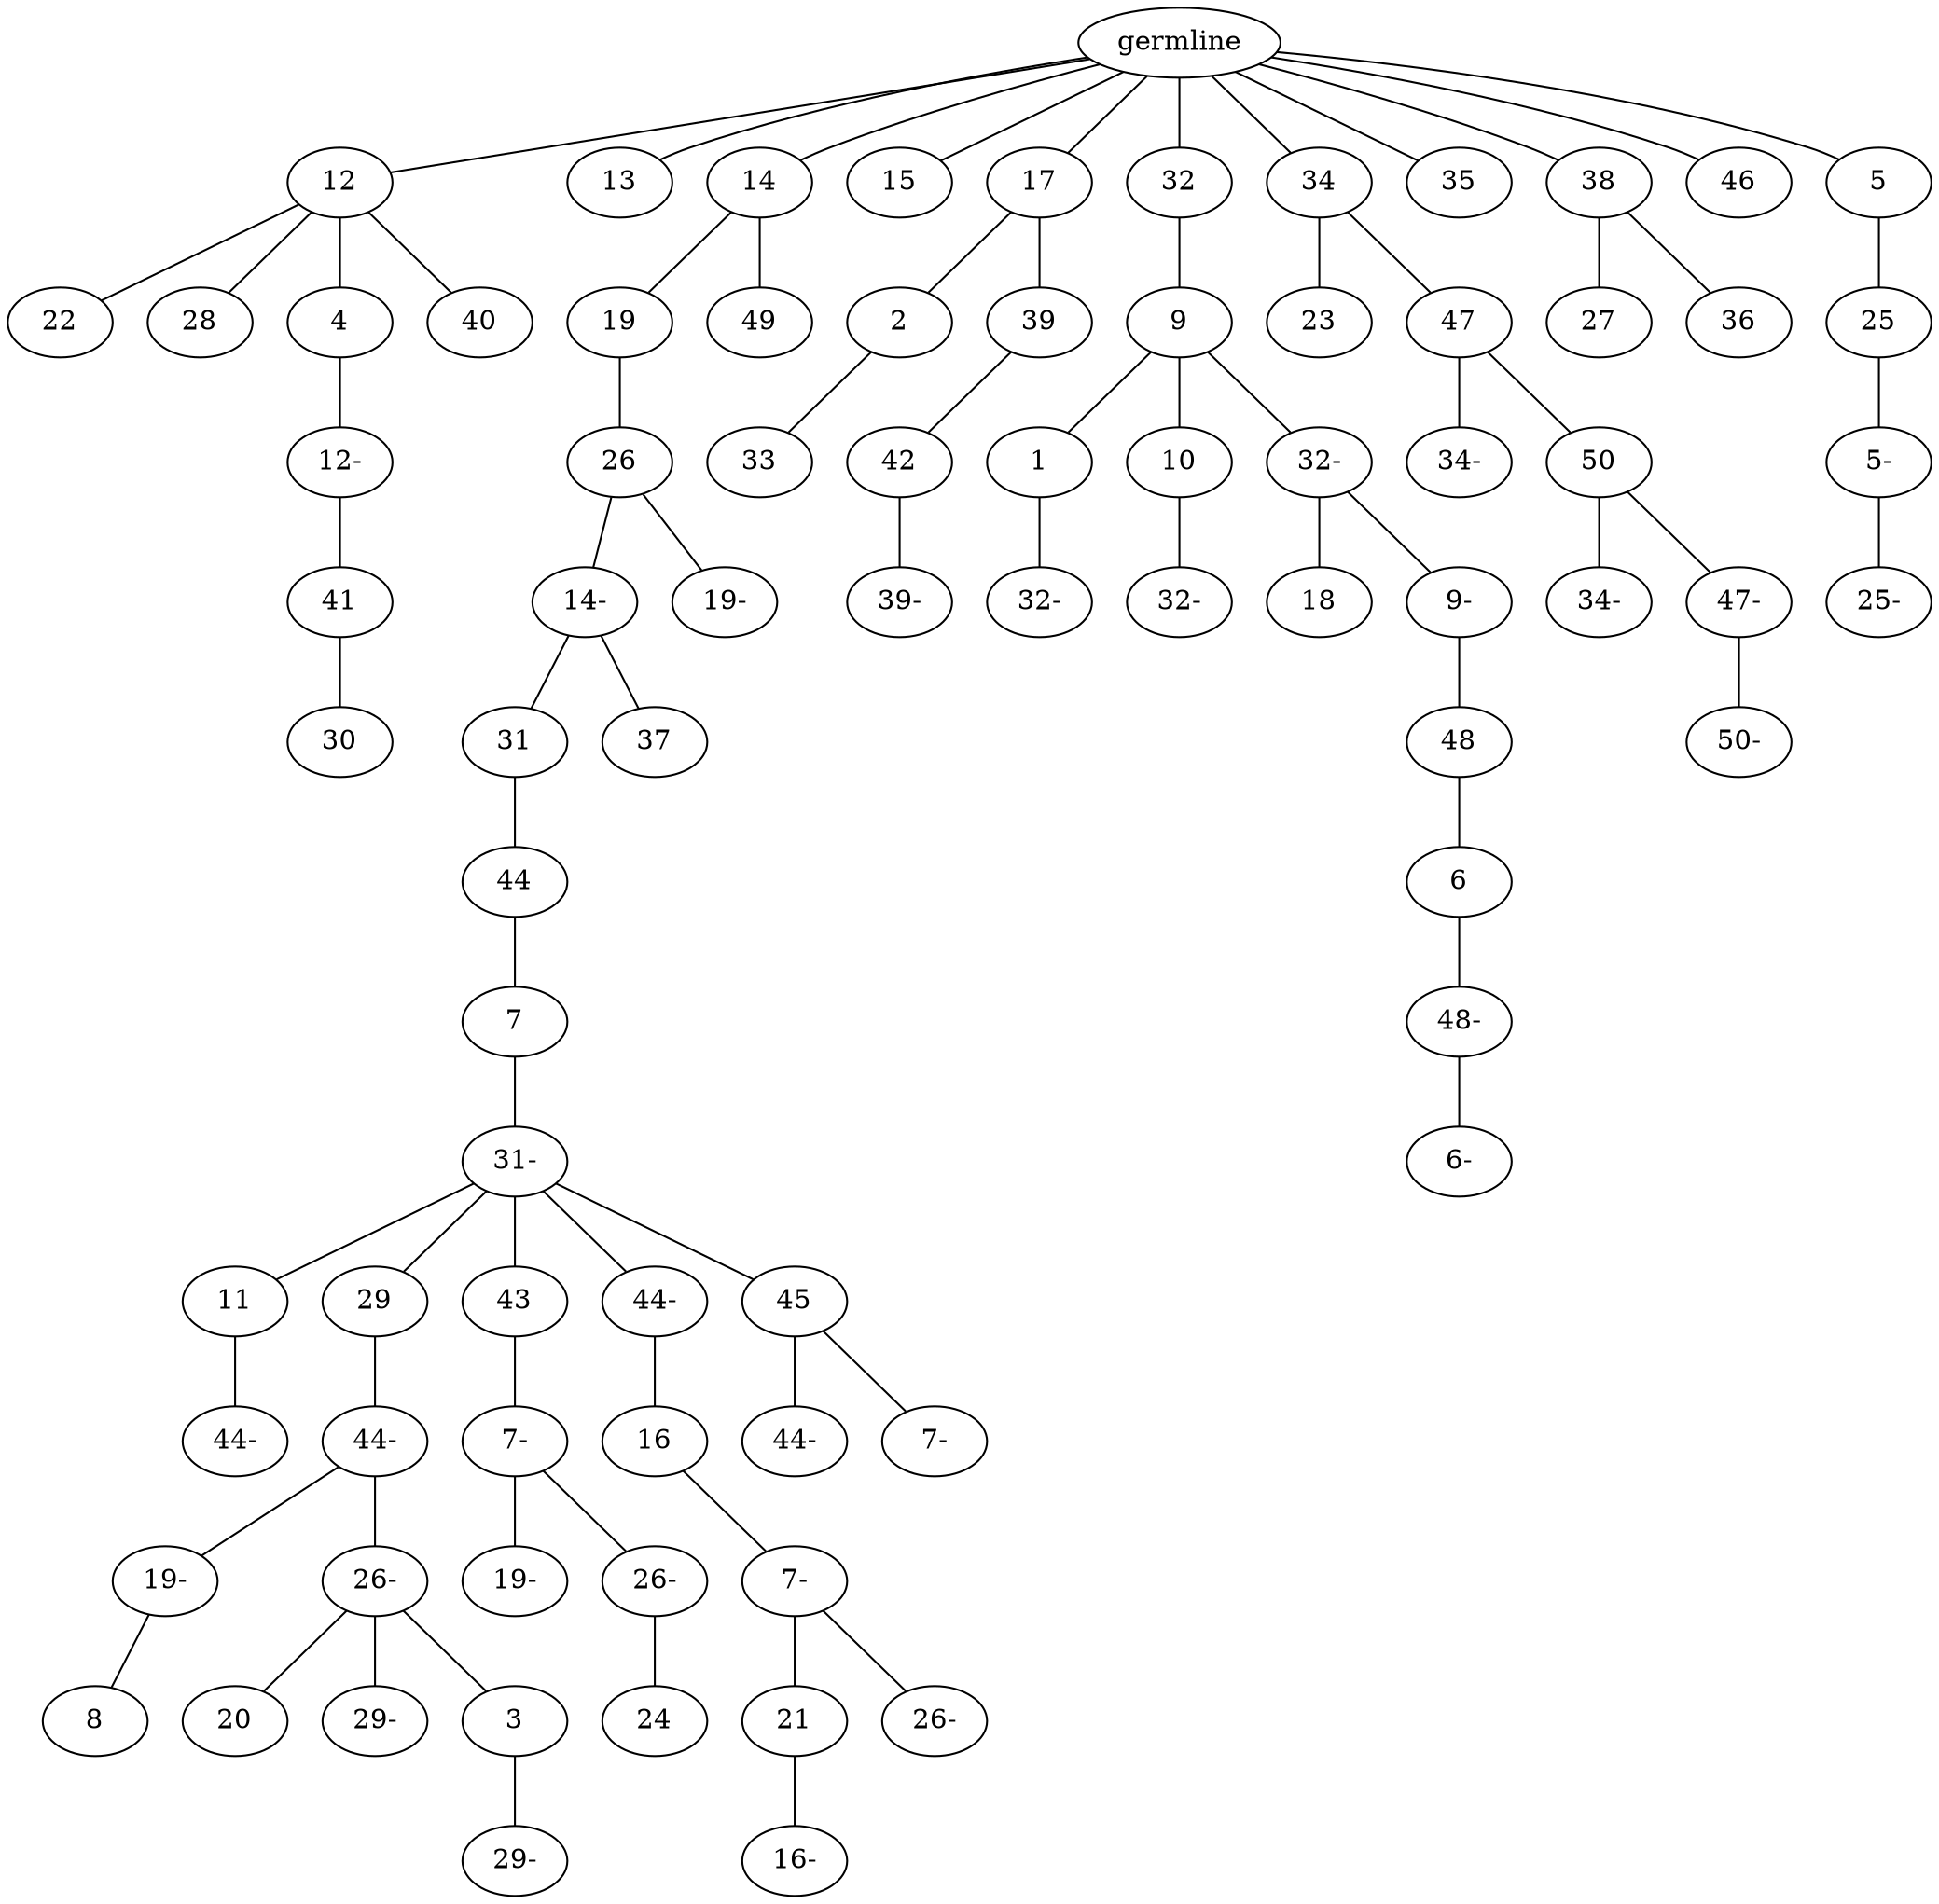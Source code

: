 graph tree {
    "140089890947136" [label="germline"];
    "140089890162336" [label="12"];
    "140089890163920" [label="22"];
    "140089890163536" [label="28"];
    "140089890163632" [label="4"];
    "140089890163680" [label="12-"];
    "140089890163728" [label="41"];
    "140089890164352" [label="30"];
    "140089890163776" [label="40"];
    "140089890161952" [label="13"];
    "140089890164448" [label="14"];
    "140089890164592" [label="19"];
    "140089890163872" [label="26"];
    "140089890163488" [label="14-"];
    "140089890246816" [label="31"];
    "140089890247296" [label="44"];
    "140089890247584" [label="7"];
    "140089890247872" [label="31-"];
    "140089890248160" [label="11"];
    "140089890250704" [label="44-"];
    "140089890248016" [label="29"];
    "140089890248256" [label="44-"];
    "140089890248640" [label="19-"];
    "140089890249216" [label="8"];
    "140089890248832" [label="26-"];
    "140089890248880" [label="20"];
    "140089890249168" [label="29-"];
    "140089890249024" [label="3"];
    "140089890249648" [label="29-"];
    "140089890247680" [label="43"];
    "140089890250032" [label="7-"];
    "140089890249888" [label="19-"];
    "140089890250224" [label="26-"];
    "140089890250080" [label="24"];
    "140089890248688" [label="44-"];
    "140089890250560" [label="16"];
    "140089890249360" [label="7-"];
    "140089890249936" [label="21"];
    "140089890250512" [label="16-"];
    "140089890250368" [label="26-"];
    "140089890250128" [label="45"];
    "140089890248976" [label="44-"];
    "140089890249456" [label="7-"];
    "140089890246912" [label="37"];
    "140089890164496" [label="19-"];
    "140089890164064" [label="49"];
    "140089890164688" [label="15"];
    "140089890164544" [label="17"];
    "140089890162288" [label="2"];
    "140089890246960" [label="33"];
    "140089890162960" [label="39"];
    "140089890249552" [label="42"];
    "140089890247104" [label="39-"];
    "140089890164640" [label="32"];
    "140089890249840" [label="9"];
    "140089890247392" [label="1"];
    "140089890247920" [label="32-"];
    "140089890249264" [label="10"];
    "140089890198048" [label="32-"];
    "140089890248112" [label="32-"];
    "140089890197568" [label="18"];
    "140089890197712" [label="9-"];
    "140089890198432" [label="48"];
    "140089890198480" [label="6"];
    "140089890199008" [label="48-"];
    "140089890199296" [label="6-"];
    "140089890164112" [label="34"];
    "140089890247152" [label="23"];
    "140089890246720" [label="47"];
    "140089890198528" [label="34-"];
    "140089890198960" [label="50"];
    "140089890198576" [label="34-"];
    "140089890327040" [label="47-"];
    "140089890326512" [label="50-"];
    "140089890250464" [label="35"];
    "140089890250416" [label="38"];
    "140089890326944" [label="27"];
    "140089890328384" [label="36"];
    "140089890325648" [label="46"];
    "140089890326368" [label="5"];
    "140089890326320" [label="25"];
    "140089890324736" [label="5-"];
    "140089890325984" [label="25-"];
    "140089890947136" -- "140089890162336";
    "140089890947136" -- "140089890161952";
    "140089890947136" -- "140089890164448";
    "140089890947136" -- "140089890164688";
    "140089890947136" -- "140089890164544";
    "140089890947136" -- "140089890164640";
    "140089890947136" -- "140089890164112";
    "140089890947136" -- "140089890250464";
    "140089890947136" -- "140089890250416";
    "140089890947136" -- "140089890325648";
    "140089890947136" -- "140089890326368";
    "140089890162336" -- "140089890163920";
    "140089890162336" -- "140089890163536";
    "140089890162336" -- "140089890163632";
    "140089890162336" -- "140089890163776";
    "140089890163632" -- "140089890163680";
    "140089890163680" -- "140089890163728";
    "140089890163728" -- "140089890164352";
    "140089890164448" -- "140089890164592";
    "140089890164448" -- "140089890164064";
    "140089890164592" -- "140089890163872";
    "140089890163872" -- "140089890163488";
    "140089890163872" -- "140089890164496";
    "140089890163488" -- "140089890246816";
    "140089890163488" -- "140089890246912";
    "140089890246816" -- "140089890247296";
    "140089890247296" -- "140089890247584";
    "140089890247584" -- "140089890247872";
    "140089890247872" -- "140089890248160";
    "140089890247872" -- "140089890248016";
    "140089890247872" -- "140089890247680";
    "140089890247872" -- "140089890248688";
    "140089890247872" -- "140089890250128";
    "140089890248160" -- "140089890250704";
    "140089890248016" -- "140089890248256";
    "140089890248256" -- "140089890248640";
    "140089890248256" -- "140089890248832";
    "140089890248640" -- "140089890249216";
    "140089890248832" -- "140089890248880";
    "140089890248832" -- "140089890249168";
    "140089890248832" -- "140089890249024";
    "140089890249024" -- "140089890249648";
    "140089890247680" -- "140089890250032";
    "140089890250032" -- "140089890249888";
    "140089890250032" -- "140089890250224";
    "140089890250224" -- "140089890250080";
    "140089890248688" -- "140089890250560";
    "140089890250560" -- "140089890249360";
    "140089890249360" -- "140089890249936";
    "140089890249360" -- "140089890250368";
    "140089890249936" -- "140089890250512";
    "140089890250128" -- "140089890248976";
    "140089890250128" -- "140089890249456";
    "140089890164544" -- "140089890162288";
    "140089890164544" -- "140089890162960";
    "140089890162288" -- "140089890246960";
    "140089890162960" -- "140089890249552";
    "140089890249552" -- "140089890247104";
    "140089890164640" -- "140089890249840";
    "140089890249840" -- "140089890247392";
    "140089890249840" -- "140089890249264";
    "140089890249840" -- "140089890248112";
    "140089890247392" -- "140089890247920";
    "140089890249264" -- "140089890198048";
    "140089890248112" -- "140089890197568";
    "140089890248112" -- "140089890197712";
    "140089890197712" -- "140089890198432";
    "140089890198432" -- "140089890198480";
    "140089890198480" -- "140089890199008";
    "140089890199008" -- "140089890199296";
    "140089890164112" -- "140089890247152";
    "140089890164112" -- "140089890246720";
    "140089890246720" -- "140089890198528";
    "140089890246720" -- "140089890198960";
    "140089890198960" -- "140089890198576";
    "140089890198960" -- "140089890327040";
    "140089890327040" -- "140089890326512";
    "140089890250416" -- "140089890326944";
    "140089890250416" -- "140089890328384";
    "140089890326368" -- "140089890326320";
    "140089890326320" -- "140089890324736";
    "140089890324736" -- "140089890325984";
}
